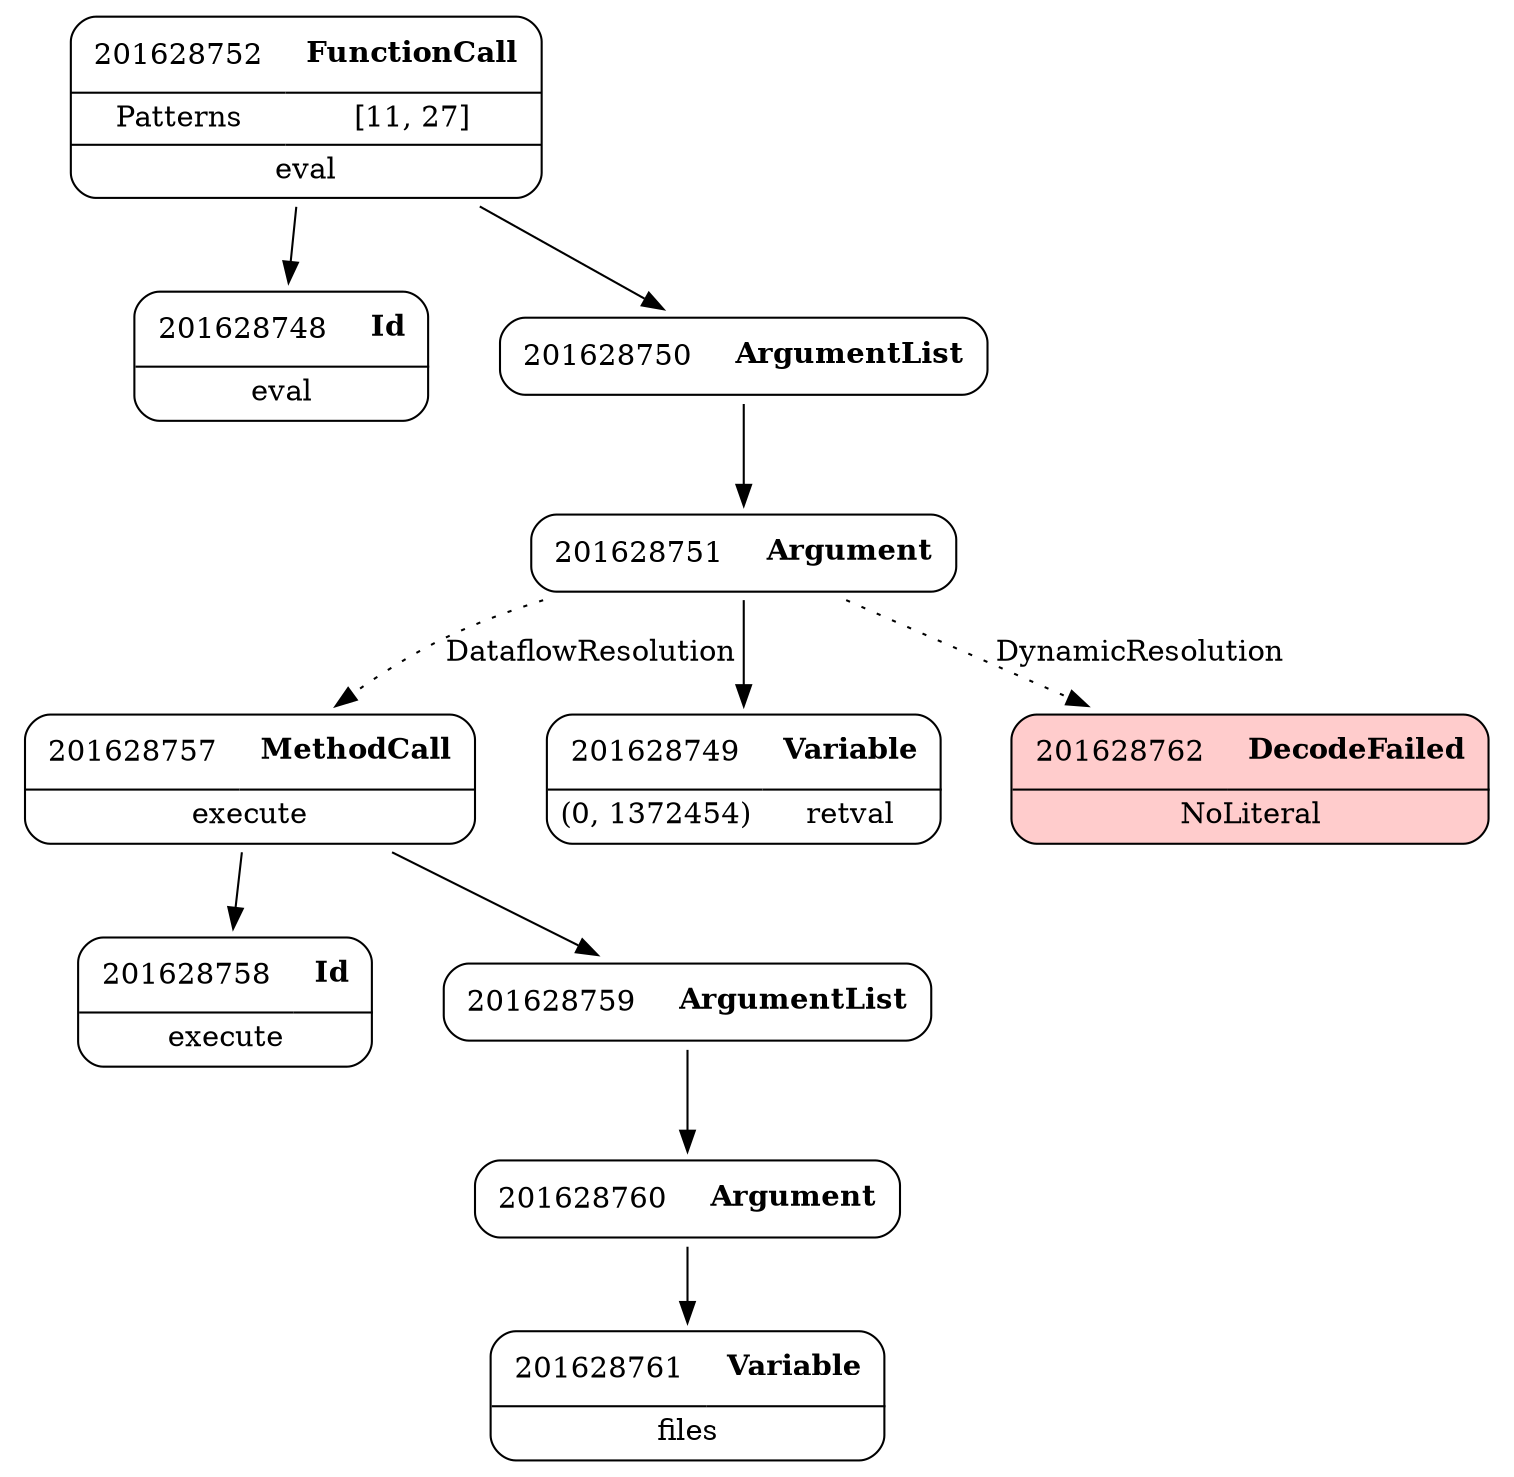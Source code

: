 digraph ast {
node [shape=none];
201628757 [label=<<TABLE border='1' cellspacing='0' cellpadding='10' style='rounded' ><TR><TD border='0'>201628757</TD><TD border='0'><B>MethodCall</B></TD></TR><HR/><TR><TD border='0' cellpadding='5' colspan='2'>execute</TD></TR></TABLE>>];
201628757 -> 201628758 [weight=2];
201628757 -> 201628759 [weight=2];
201628758 [label=<<TABLE border='1' cellspacing='0' cellpadding='10' style='rounded' ><TR><TD border='0'>201628758</TD><TD border='0'><B>Id</B></TD></TR><HR/><TR><TD border='0' cellpadding='5' colspan='2'>execute</TD></TR></TABLE>>];
201628759 [label=<<TABLE border='1' cellspacing='0' cellpadding='10' style='rounded' ><TR><TD border='0'>201628759</TD><TD border='0'><B>ArgumentList</B></TD></TR></TABLE>>];
201628759 -> 201628760 [weight=2];
201628752 [label=<<TABLE border='1' cellspacing='0' cellpadding='10' style='rounded' ><TR><TD border='0'>201628752</TD><TD border='0'><B>FunctionCall</B></TD></TR><HR/><TR><TD border='0' cellpadding='5'>Patterns</TD><TD border='0' cellpadding='5'>[11, 27]</TD></TR><HR/><TR><TD border='0' cellpadding='5' colspan='2'>eval</TD></TR></TABLE>>];
201628752 -> 201628748 [weight=2];
201628752 -> 201628750 [weight=2];
201628748 [label=<<TABLE border='1' cellspacing='0' cellpadding='10' style='rounded' ><TR><TD border='0'>201628748</TD><TD border='0'><B>Id</B></TD></TR><HR/><TR><TD border='0' cellpadding='5' colspan='2'>eval</TD></TR></TABLE>>];
201628749 [label=<<TABLE border='1' cellspacing='0' cellpadding='10' style='rounded' ><TR><TD border='0'>201628749</TD><TD border='0'><B>Variable</B></TD></TR><HR/><TR><TD border='0' cellpadding='5'>(0, 1372454)</TD><TD border='0' cellpadding='5'>retval</TD></TR></TABLE>>];
201628750 [label=<<TABLE border='1' cellspacing='0' cellpadding='10' style='rounded' ><TR><TD border='0'>201628750</TD><TD border='0'><B>ArgumentList</B></TD></TR></TABLE>>];
201628750 -> 201628751 [weight=2];
201628751 [label=<<TABLE border='1' cellspacing='0' cellpadding='10' style='rounded' ><TR><TD border='0'>201628751</TD><TD border='0'><B>Argument</B></TD></TR></TABLE>>];
201628751 -> 201628749 [weight=2];
201628751 -> 201628762 [style=dotted,label=DynamicResolution];
201628751 -> 201628757 [style=dotted,label=DataflowResolution];
201628760 [label=<<TABLE border='1' cellspacing='0' cellpadding='10' style='rounded' ><TR><TD border='0'>201628760</TD><TD border='0'><B>Argument</B></TD></TR></TABLE>>];
201628760 -> 201628761 [weight=2];
201628761 [label=<<TABLE border='1' cellspacing='0' cellpadding='10' style='rounded' ><TR><TD border='0'>201628761</TD><TD border='0'><B>Variable</B></TD></TR><HR/><TR><TD border='0' cellpadding='5' colspan='2'>files</TD></TR></TABLE>>];
201628762 [label=<<TABLE border='1' cellspacing='0' cellpadding='10' style='rounded' bgcolor='#FFCCCC' ><TR><TD border='0'>201628762</TD><TD border='0'><B>DecodeFailed</B></TD></TR><HR/><TR><TD border='0' cellpadding='5' colspan='2'>NoLiteral</TD></TR></TABLE>>];
}
